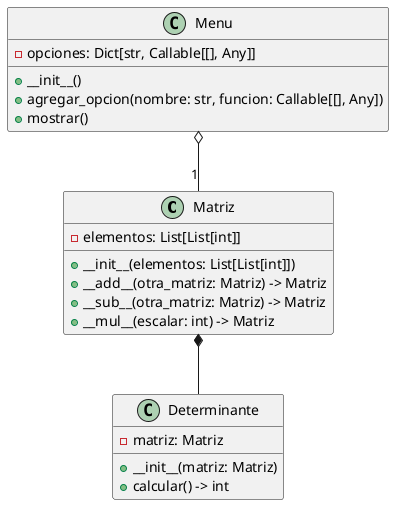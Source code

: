 @startuml

class Matriz {
  - elementos: List[List[int]]
  + __init__(elementos: List[List[int]])
  + __add__(otra_matriz: Matriz) -> Matriz
  + __sub__(otra_matriz: Matriz) -> Matriz
  + __mul__(escalar: int) -> Matriz
}

class Determinante {
  - matriz: Matriz
  + __init__(matriz: Matriz)
  + calcular() -> int
}

class Menu {
  - opciones: Dict[str, Callable[[], Any]]
  + __init__()
  + agregar_opcion(nombre: str, funcion: Callable[[], Any])
  + mostrar()
}

Matriz *-- Determinante
Menu o-- "1" Matriz

@enduml
